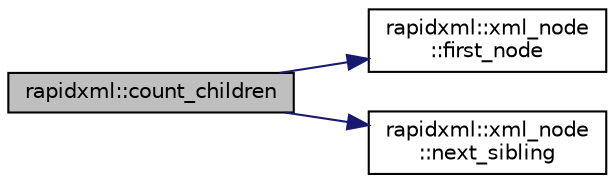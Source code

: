 digraph "rapidxml::count_children"
{
 // LATEX_PDF_SIZE
  edge [fontname="Helvetica",fontsize="10",labelfontname="Helvetica",labelfontsize="10"];
  node [fontname="Helvetica",fontsize="10",shape=record];
  rankdir="LR";
  Node1 [label="rapidxml::count_children",height=0.2,width=0.4,color="black", fillcolor="grey75", style="filled", fontcolor="black",tooltip=" "];
  Node1 -> Node2 [color="midnightblue",fontsize="10",style="solid",fontname="Helvetica"];
  Node2 [label="rapidxml::xml_node\l::first_node",height=0.2,width=0.4,color="black", fillcolor="white", style="filled",URL="$classrapidxml_1_1xml__node.html#acdf3691224d683f50692616a92a75d3f",tooltip=" "];
  Node1 -> Node3 [color="midnightblue",fontsize="10",style="solid",fontname="Helvetica"];
  Node3 [label="rapidxml::xml_node\l::next_sibling",height=0.2,width=0.4,color="black", fillcolor="white", style="filled",URL="$classrapidxml_1_1xml__node.html#ad36aa4445ced578f93c3e06770cb3ef9",tooltip=" "];
}
